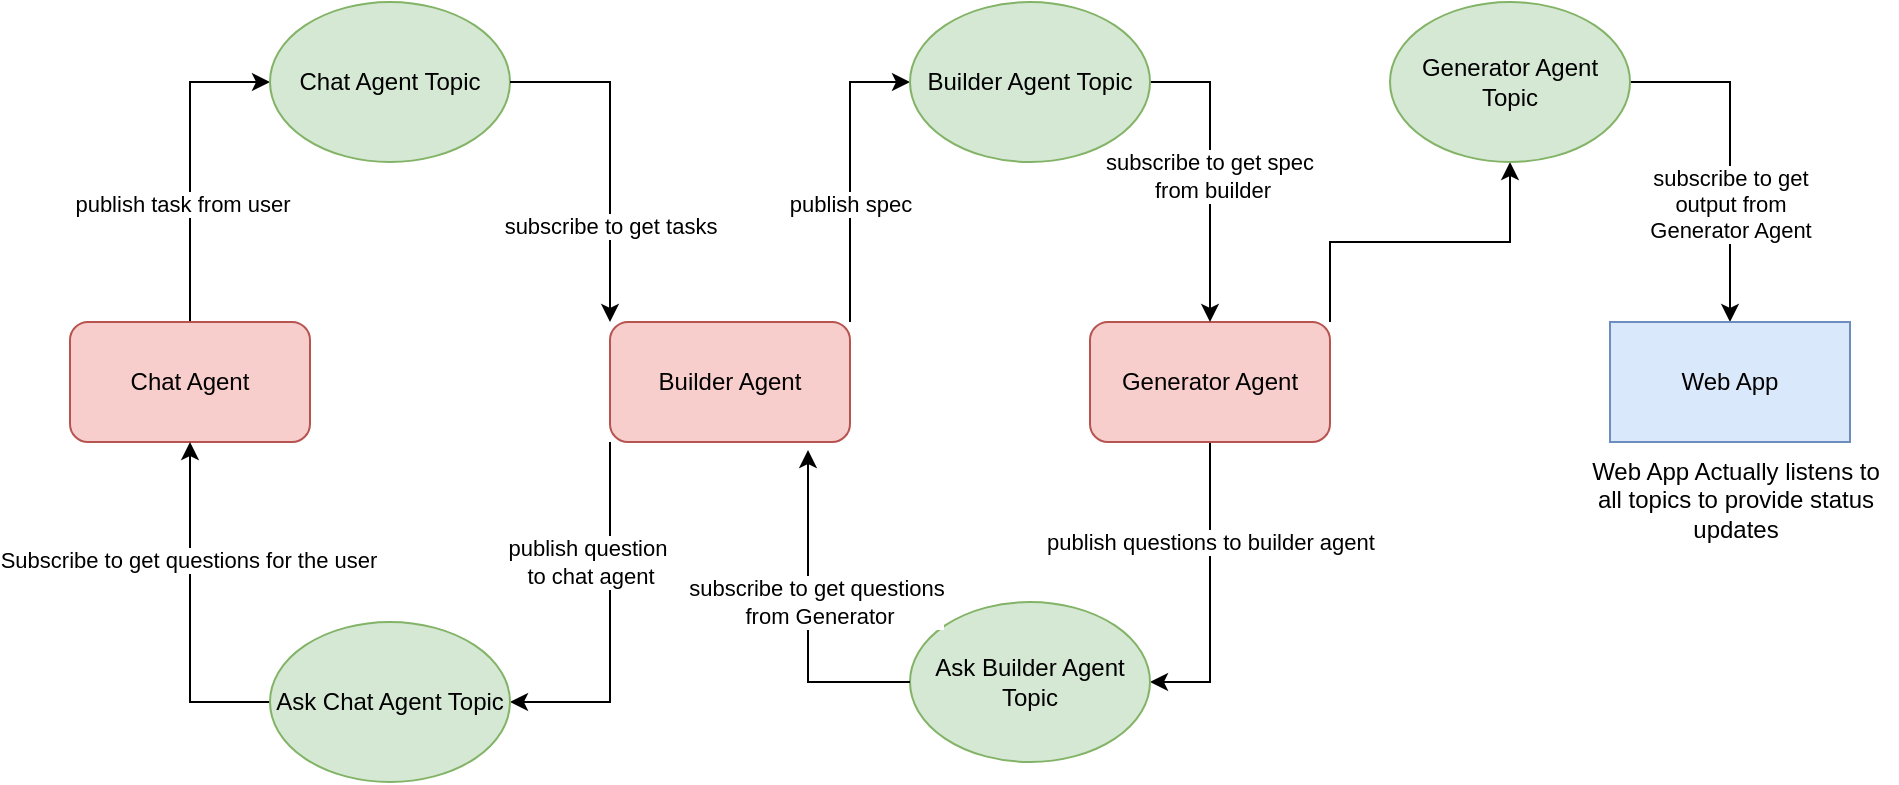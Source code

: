 <mxfile version="26.2.14">
  <diagram name="Page-1" id="rmPZp0EjrEYrQT2ebqk1">
    <mxGraphModel dx="1234" dy="831" grid="0" gridSize="10" guides="1" tooltips="1" connect="1" arrows="1" fold="1" page="1" pageScale="1" pageWidth="850" pageHeight="1100" math="0" shadow="0">
      <root>
        <mxCell id="0" />
        <mxCell id="1" parent="0" />
        <mxCell id="HWRatGbCe2EtBCG43sGO-8" style="edgeStyle=orthogonalEdgeStyle;rounded=0;orthogonalLoop=1;jettySize=auto;html=1;entryX=0;entryY=0.5;entryDx=0;entryDy=0;exitX=0.5;exitY=0;exitDx=0;exitDy=0;" parent="1" source="HWRatGbCe2EtBCG43sGO-1" target="HWRatGbCe2EtBCG43sGO-7" edge="1">
          <mxGeometry relative="1" as="geometry">
            <mxPoint x="140" y="80" as="targetPoint" />
          </mxGeometry>
        </mxCell>
        <mxCell id="HWRatGbCe2EtBCG43sGO-9" value="publish task from user" style="edgeLabel;html=1;align=center;verticalAlign=middle;resizable=0;points=[];" parent="HWRatGbCe2EtBCG43sGO-8" vertex="1" connectable="0">
          <mxGeometry x="-0.263" y="4" relative="1" as="geometry">
            <mxPoint as="offset" />
          </mxGeometry>
        </mxCell>
        <mxCell id="HWRatGbCe2EtBCG43sGO-1" value="Chat Agent" style="rounded=1;whiteSpace=wrap;html=1;fillColor=#f8cecc;strokeColor=#b85450;" parent="1" vertex="1">
          <mxGeometry x="80" y="210" width="120" height="60" as="geometry" />
        </mxCell>
        <mxCell id="HWRatGbCe2EtBCG43sGO-14" style="edgeStyle=orthogonalEdgeStyle;rounded=0;orthogonalLoop=1;jettySize=auto;html=1;entryX=1;entryY=0.5;entryDx=0;entryDy=0;exitX=0;exitY=1;exitDx=0;exitDy=0;" parent="1" source="HWRatGbCe2EtBCG43sGO-2" target="HWRatGbCe2EtBCG43sGO-13" edge="1">
          <mxGeometry relative="1" as="geometry" />
        </mxCell>
        <mxCell id="HWRatGbCe2EtBCG43sGO-16" value="publish question&amp;nbsp;&lt;div&gt;to chat agent&lt;/div&gt;" style="edgeLabel;html=1;align=center;verticalAlign=middle;resizable=0;points=[];" parent="HWRatGbCe2EtBCG43sGO-14" vertex="1" connectable="0">
          <mxGeometry x="-0.333" y="4" relative="1" as="geometry">
            <mxPoint x="-14" as="offset" />
          </mxGeometry>
        </mxCell>
        <mxCell id="HWRatGbCe2EtBCG43sGO-24" style="edgeStyle=orthogonalEdgeStyle;rounded=0;orthogonalLoop=1;jettySize=auto;html=1;exitX=1;exitY=0;exitDx=0;exitDy=0;entryX=0;entryY=0.5;entryDx=0;entryDy=0;" parent="1" source="HWRatGbCe2EtBCG43sGO-2" target="HWRatGbCe2EtBCG43sGO-23" edge="1">
          <mxGeometry relative="1" as="geometry" />
        </mxCell>
        <mxCell id="HWRatGbCe2EtBCG43sGO-25" value="publish spec" style="edgeLabel;html=1;align=center;verticalAlign=middle;resizable=0;points=[];" parent="HWRatGbCe2EtBCG43sGO-24" vertex="1" connectable="0">
          <mxGeometry x="-0.214" relative="1" as="geometry">
            <mxPoint as="offset" />
          </mxGeometry>
        </mxCell>
        <mxCell id="HWRatGbCe2EtBCG43sGO-2" value="Builder Agent" style="rounded=1;whiteSpace=wrap;html=1;fillColor=#f8cecc;strokeColor=#b85450;" parent="1" vertex="1">
          <mxGeometry x="350" y="210" width="120" height="60" as="geometry" />
        </mxCell>
        <mxCell id="HWRatGbCe2EtBCG43sGO-7" value="Chat Agent Topic" style="ellipse;whiteSpace=wrap;html=1;fillColor=#d5e8d4;strokeColor=#82b366;" parent="1" vertex="1">
          <mxGeometry x="180" y="50" width="120" height="80" as="geometry" />
        </mxCell>
        <mxCell id="HWRatGbCe2EtBCG43sGO-10" style="edgeStyle=orthogonalEdgeStyle;rounded=0;orthogonalLoop=1;jettySize=auto;html=1;exitX=1;exitY=0.5;exitDx=0;exitDy=0;entryX=0;entryY=0;entryDx=0;entryDy=0;" parent="1" source="HWRatGbCe2EtBCG43sGO-7" target="HWRatGbCe2EtBCG43sGO-2" edge="1">
          <mxGeometry relative="1" as="geometry" />
        </mxCell>
        <mxCell id="HWRatGbCe2EtBCG43sGO-11" value="subscribe to get tasks" style="edgeLabel;html=1;align=center;verticalAlign=middle;resizable=0;points=[];" parent="HWRatGbCe2EtBCG43sGO-10" vertex="1" connectable="0">
          <mxGeometry x="0.23" y="1" relative="1" as="geometry">
            <mxPoint x="-1" y="17" as="offset" />
          </mxGeometry>
        </mxCell>
        <mxCell id="HWRatGbCe2EtBCG43sGO-15" style="edgeStyle=orthogonalEdgeStyle;rounded=0;orthogonalLoop=1;jettySize=auto;html=1;entryX=0.5;entryY=1;entryDx=0;entryDy=0;exitX=0;exitY=0.5;exitDx=0;exitDy=0;" parent="1" source="HWRatGbCe2EtBCG43sGO-13" target="HWRatGbCe2EtBCG43sGO-1" edge="1">
          <mxGeometry relative="1" as="geometry" />
        </mxCell>
        <mxCell id="HWRatGbCe2EtBCG43sGO-17" value="Subscribe to get questions for the user" style="edgeLabel;html=1;align=center;verticalAlign=middle;resizable=0;points=[];" parent="HWRatGbCe2EtBCG43sGO-15" vertex="1" connectable="0">
          <mxGeometry x="0.31" y="1" relative="1" as="geometry">
            <mxPoint as="offset" />
          </mxGeometry>
        </mxCell>
        <mxCell id="HWRatGbCe2EtBCG43sGO-13" value="Ask Chat Agent Topic" style="ellipse;whiteSpace=wrap;html=1;fillColor=#d5e8d4;strokeColor=#82b366;" parent="1" vertex="1">
          <mxGeometry x="180" y="360" width="120" height="80" as="geometry" />
        </mxCell>
        <mxCell id="HWRatGbCe2EtBCG43sGO-21" style="edgeStyle=orthogonalEdgeStyle;rounded=0;orthogonalLoop=1;jettySize=auto;html=1;entryX=1;entryY=0.5;entryDx=0;entryDy=0;" parent="1" source="HWRatGbCe2EtBCG43sGO-18" target="HWRatGbCe2EtBCG43sGO-20" edge="1">
          <mxGeometry relative="1" as="geometry" />
        </mxCell>
        <mxCell id="HWRatGbCe2EtBCG43sGO-28" value="publish questions to builder agent" style="edgeLabel;html=1;align=center;verticalAlign=middle;resizable=0;points=[];" parent="HWRatGbCe2EtBCG43sGO-21" vertex="1" connectable="0">
          <mxGeometry x="0.12" y="4" relative="1" as="geometry">
            <mxPoint x="-4" y="-34" as="offset" />
          </mxGeometry>
        </mxCell>
        <mxCell id="HWRatGbCe2EtBCG43sGO-31" style="edgeStyle=orthogonalEdgeStyle;rounded=0;orthogonalLoop=1;jettySize=auto;html=1;exitX=1;exitY=0;exitDx=0;exitDy=0;" parent="1" source="HWRatGbCe2EtBCG43sGO-18" target="HWRatGbCe2EtBCG43sGO-30" edge="1">
          <mxGeometry relative="1" as="geometry" />
        </mxCell>
        <mxCell id="HWRatGbCe2EtBCG43sGO-18" value="Generator Agent" style="rounded=1;whiteSpace=wrap;html=1;fillColor=#f8cecc;strokeColor=#b85450;" parent="1" vertex="1">
          <mxGeometry x="590" y="210" width="120" height="60" as="geometry" />
        </mxCell>
        <mxCell id="HWRatGbCe2EtBCG43sGO-20" value="Ask Builder Agent Topic" style="ellipse;whiteSpace=wrap;html=1;fillColor=#d5e8d4;strokeColor=#82b366;" parent="1" vertex="1">
          <mxGeometry x="500" y="350" width="120" height="80" as="geometry" />
        </mxCell>
        <mxCell id="HWRatGbCe2EtBCG43sGO-22" style="edgeStyle=orthogonalEdgeStyle;rounded=0;orthogonalLoop=1;jettySize=auto;html=1;entryX=0.825;entryY=1.067;entryDx=0;entryDy=0;entryPerimeter=0;" parent="1" source="HWRatGbCe2EtBCG43sGO-20" target="HWRatGbCe2EtBCG43sGO-2" edge="1">
          <mxGeometry relative="1" as="geometry" />
        </mxCell>
        <mxCell id="HWRatGbCe2EtBCG43sGO-29" value="subscribe to get questions&lt;div&gt;&amp;nbsp;from Generator&lt;/div&gt;" style="edgeLabel;html=1;align=center;verticalAlign=middle;resizable=0;points=[];" parent="HWRatGbCe2EtBCG43sGO-22" vertex="1" connectable="0">
          <mxGeometry x="0.042" y="-4" relative="1" as="geometry">
            <mxPoint y="-4" as="offset" />
          </mxGeometry>
        </mxCell>
        <mxCell id="HWRatGbCe2EtBCG43sGO-26" style="edgeStyle=orthogonalEdgeStyle;rounded=0;orthogonalLoop=1;jettySize=auto;html=1;entryX=0.5;entryY=0;entryDx=0;entryDy=0;exitX=1;exitY=0.5;exitDx=0;exitDy=0;" parent="1" source="HWRatGbCe2EtBCG43sGO-23" target="HWRatGbCe2EtBCG43sGO-18" edge="1">
          <mxGeometry relative="1" as="geometry" />
        </mxCell>
        <mxCell id="HWRatGbCe2EtBCG43sGO-27" value="subscribe to get spec&amp;nbsp;&lt;div&gt;from builder&lt;/div&gt;" style="edgeLabel;html=1;align=center;verticalAlign=middle;resizable=0;points=[];" parent="HWRatGbCe2EtBCG43sGO-26" vertex="1" connectable="0">
          <mxGeometry x="0.025" y="1" relative="1" as="geometry">
            <mxPoint as="offset" />
          </mxGeometry>
        </mxCell>
        <mxCell id="HWRatGbCe2EtBCG43sGO-23" value="Builder Agent Topic" style="ellipse;whiteSpace=wrap;html=1;fillColor=#d5e8d4;strokeColor=#82b366;" parent="1" vertex="1">
          <mxGeometry x="500" y="50" width="120" height="80" as="geometry" />
        </mxCell>
        <mxCell id="HWRatGbCe2EtBCG43sGO-33" style="edgeStyle=orthogonalEdgeStyle;rounded=0;orthogonalLoop=1;jettySize=auto;html=1;entryX=0.5;entryY=0;entryDx=0;entryDy=0;exitX=1;exitY=0.5;exitDx=0;exitDy=0;" parent="1" source="HWRatGbCe2EtBCG43sGO-30" target="HWRatGbCe2EtBCG43sGO-32" edge="1">
          <mxGeometry relative="1" as="geometry" />
        </mxCell>
        <mxCell id="HWRatGbCe2EtBCG43sGO-34" value="subscribe to get&lt;div&gt;output from&lt;/div&gt;&lt;div&gt;Generator Agent&lt;/div&gt;" style="edgeLabel;html=1;align=center;verticalAlign=middle;resizable=0;points=[];" parent="HWRatGbCe2EtBCG43sGO-33" vertex="1" connectable="0">
          <mxGeometry x="-0.063" relative="1" as="geometry">
            <mxPoint y="31" as="offset" />
          </mxGeometry>
        </mxCell>
        <mxCell id="HWRatGbCe2EtBCG43sGO-30" value="Generator Agent Topic" style="ellipse;whiteSpace=wrap;html=1;fillColor=#d5e8d4;strokeColor=#82b366;" parent="1" vertex="1">
          <mxGeometry x="740" y="50" width="120" height="80" as="geometry" />
        </mxCell>
        <mxCell id="HWRatGbCe2EtBCG43sGO-32" value="Web App" style="rounded=0;whiteSpace=wrap;html=1;fillColor=#dae8fc;strokeColor=#6c8ebf;" parent="1" vertex="1">
          <mxGeometry x="850" y="210" width="120" height="60" as="geometry" />
        </mxCell>
        <mxCell id="ser9DmYUsKzKlpzo0C5p-1" value="Web App Actually listens to all topics to provide status updates" style="text;html=1;align=center;verticalAlign=middle;whiteSpace=wrap;rounded=0;" vertex="1" parent="1">
          <mxGeometry x="833" y="284" width="160" height="30" as="geometry" />
        </mxCell>
      </root>
    </mxGraphModel>
  </diagram>
</mxfile>
